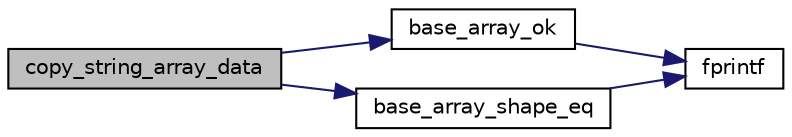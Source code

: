 digraph "copy_string_array_data"
{
  edge [fontname="Helvetica",fontsize="10",labelfontname="Helvetica",labelfontsize="10"];
  node [fontname="Helvetica",fontsize="10",shape=record];
  rankdir="LR";
  Node76 [label="copy_string_array_data",height=0.2,width=0.4,color="black", fillcolor="grey75", style="filled", fontcolor="black"];
  Node76 -> Node77 [color="midnightblue",fontsize="10",style="solid",fontname="Helvetica"];
  Node77 [label="base_array_ok",height=0.2,width=0.4,color="black", fillcolor="white", style="filled",URL="$db/dfd/base__array_8c.html#a895313556a445d2770ac737d062b47dd"];
  Node77 -> Node78 [color="midnightblue",fontsize="10",style="solid",fontname="Helvetica"];
  Node78 [label="fprintf",height=0.2,width=0.4,color="black", fillcolor="white", style="filled",URL="$d2/d8c/examplehs038_8m.html#ae272956ea74f28b2f067d455fead331f"];
  Node76 -> Node79 [color="midnightblue",fontsize="10",style="solid",fontname="Helvetica"];
  Node79 [label="base_array_shape_eq",height=0.2,width=0.4,color="black", fillcolor="white", style="filled",URL="$db/dfd/base__array_8c.html#ae179684f21d3bd3a71ef2a9e58e3ba26"];
  Node79 -> Node78 [color="midnightblue",fontsize="10",style="solid",fontname="Helvetica"];
}
